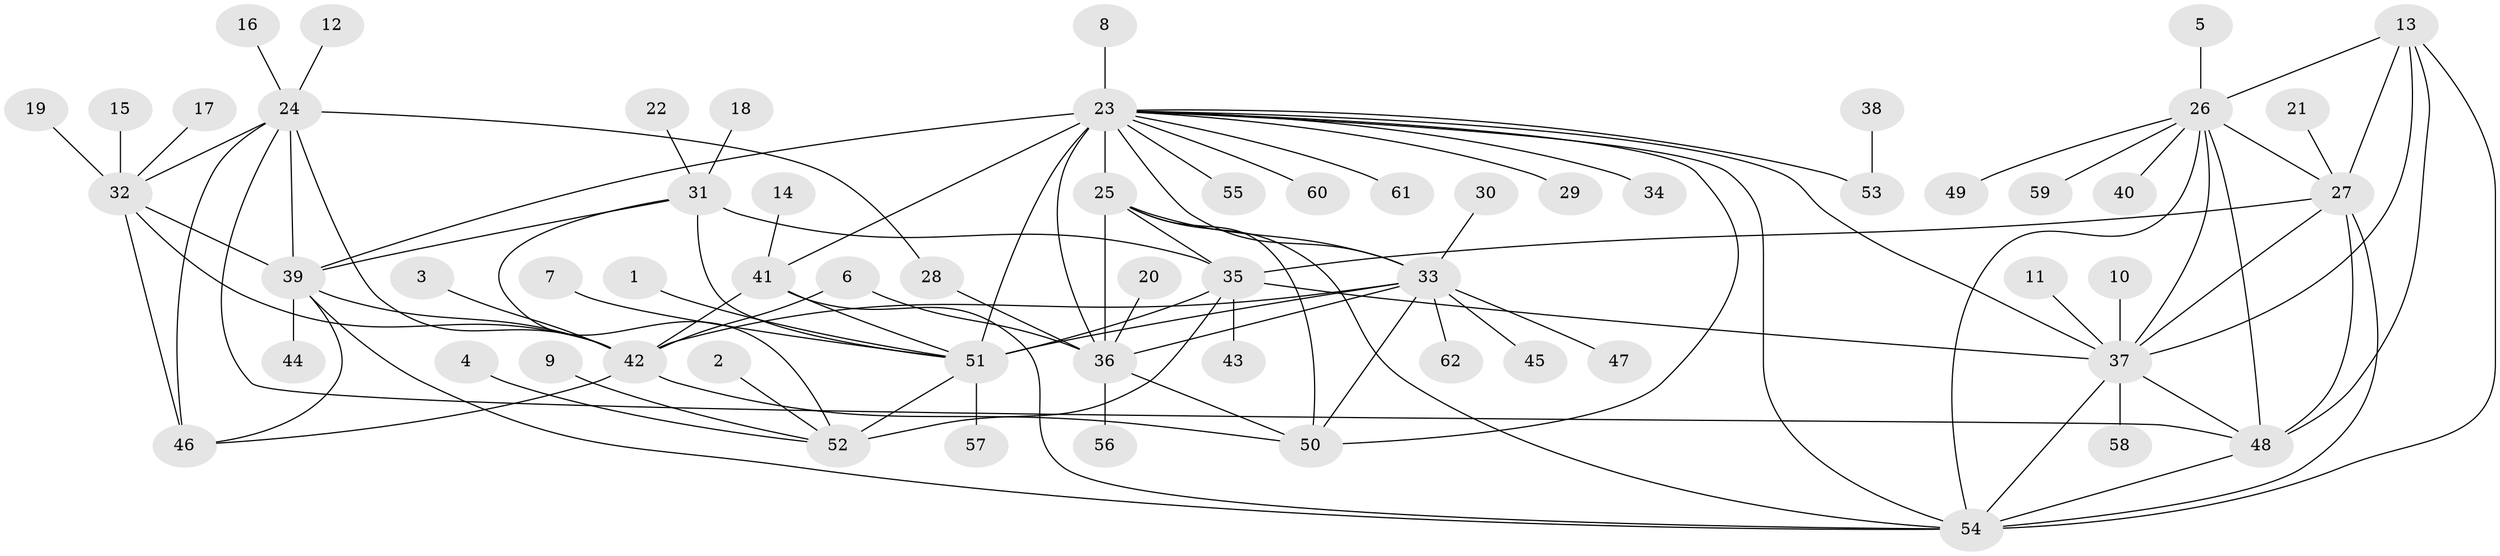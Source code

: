 // original degree distribution, {9: 0.056910569105691054, 6: 0.04065040650406504, 7: 0.024390243902439025, 10: 0.04878048780487805, 11: 0.024390243902439025, 12: 0.016260162601626018, 8: 0.024390243902439025, 5: 0.008130081300813009, 1: 0.6097560975609756, 2: 0.11382113821138211, 3: 0.024390243902439025, 4: 0.008130081300813009}
// Generated by graph-tools (version 1.1) at 2025/26/03/09/25 03:26:44]
// undirected, 62 vertices, 102 edges
graph export_dot {
graph [start="1"]
  node [color=gray90,style=filled];
  1;
  2;
  3;
  4;
  5;
  6;
  7;
  8;
  9;
  10;
  11;
  12;
  13;
  14;
  15;
  16;
  17;
  18;
  19;
  20;
  21;
  22;
  23;
  24;
  25;
  26;
  27;
  28;
  29;
  30;
  31;
  32;
  33;
  34;
  35;
  36;
  37;
  38;
  39;
  40;
  41;
  42;
  43;
  44;
  45;
  46;
  47;
  48;
  49;
  50;
  51;
  52;
  53;
  54;
  55;
  56;
  57;
  58;
  59;
  60;
  61;
  62;
  1 -- 51 [weight=1.0];
  2 -- 52 [weight=1.0];
  3 -- 42 [weight=1.0];
  4 -- 52 [weight=1.0];
  5 -- 26 [weight=1.0];
  6 -- 36 [weight=1.0];
  6 -- 42 [weight=1.0];
  7 -- 51 [weight=1.0];
  8 -- 23 [weight=1.0];
  9 -- 52 [weight=1.0];
  10 -- 37 [weight=1.0];
  11 -- 37 [weight=1.0];
  12 -- 24 [weight=1.0];
  13 -- 26 [weight=1.0];
  13 -- 27 [weight=1.0];
  13 -- 37 [weight=1.0];
  13 -- 48 [weight=1.0];
  13 -- 54 [weight=1.0];
  14 -- 41 [weight=1.0];
  15 -- 32 [weight=1.0];
  16 -- 24 [weight=1.0];
  17 -- 32 [weight=1.0];
  18 -- 31 [weight=1.0];
  19 -- 32 [weight=1.0];
  20 -- 36 [weight=1.0];
  21 -- 27 [weight=1.0];
  22 -- 31 [weight=1.0];
  23 -- 25 [weight=2.0];
  23 -- 29 [weight=1.0];
  23 -- 33 [weight=2.0];
  23 -- 34 [weight=1.0];
  23 -- 36 [weight=2.0];
  23 -- 37 [weight=1.0];
  23 -- 39 [weight=1.0];
  23 -- 41 [weight=2.0];
  23 -- 50 [weight=2.0];
  23 -- 51 [weight=6.0];
  23 -- 53 [weight=1.0];
  23 -- 54 [weight=1.0];
  23 -- 55 [weight=1.0];
  23 -- 60 [weight=1.0];
  23 -- 61 [weight=1.0];
  24 -- 28 [weight=1.0];
  24 -- 32 [weight=2.0];
  24 -- 39 [weight=2.0];
  24 -- 42 [weight=2.0];
  24 -- 46 [weight=2.0];
  24 -- 48 [weight=1.0];
  25 -- 33 [weight=1.0];
  25 -- 35 [weight=2.0];
  25 -- 36 [weight=1.0];
  25 -- 50 [weight=1.0];
  25 -- 54 [weight=1.0];
  26 -- 27 [weight=1.0];
  26 -- 37 [weight=1.0];
  26 -- 40 [weight=1.0];
  26 -- 48 [weight=1.0];
  26 -- 49 [weight=1.0];
  26 -- 54 [weight=1.0];
  26 -- 59 [weight=1.0];
  27 -- 35 [weight=1.0];
  27 -- 37 [weight=1.0];
  27 -- 48 [weight=1.0];
  27 -- 54 [weight=1.0];
  28 -- 36 [weight=1.0];
  30 -- 33 [weight=1.0];
  31 -- 35 [weight=3.0];
  31 -- 39 [weight=1.0];
  31 -- 51 [weight=1.0];
  31 -- 52 [weight=1.0];
  32 -- 39 [weight=1.0];
  32 -- 42 [weight=1.0];
  32 -- 46 [weight=1.0];
  33 -- 36 [weight=1.0];
  33 -- 42 [weight=1.0];
  33 -- 45 [weight=1.0];
  33 -- 47 [weight=1.0];
  33 -- 50 [weight=1.0];
  33 -- 51 [weight=1.0];
  33 -- 62 [weight=1.0];
  35 -- 37 [weight=1.0];
  35 -- 43 [weight=1.0];
  35 -- 51 [weight=3.0];
  35 -- 52 [weight=3.0];
  36 -- 50 [weight=1.0];
  36 -- 56 [weight=1.0];
  37 -- 48 [weight=1.0];
  37 -- 54 [weight=1.0];
  37 -- 58 [weight=1.0];
  38 -- 53 [weight=1.0];
  39 -- 42 [weight=1.0];
  39 -- 44 [weight=1.0];
  39 -- 46 [weight=1.0];
  39 -- 54 [weight=1.0];
  41 -- 42 [weight=1.0];
  41 -- 51 [weight=3.0];
  41 -- 54 [weight=1.0];
  42 -- 46 [weight=1.0];
  42 -- 50 [weight=1.0];
  48 -- 54 [weight=1.0];
  51 -- 52 [weight=1.0];
  51 -- 57 [weight=1.0];
}
